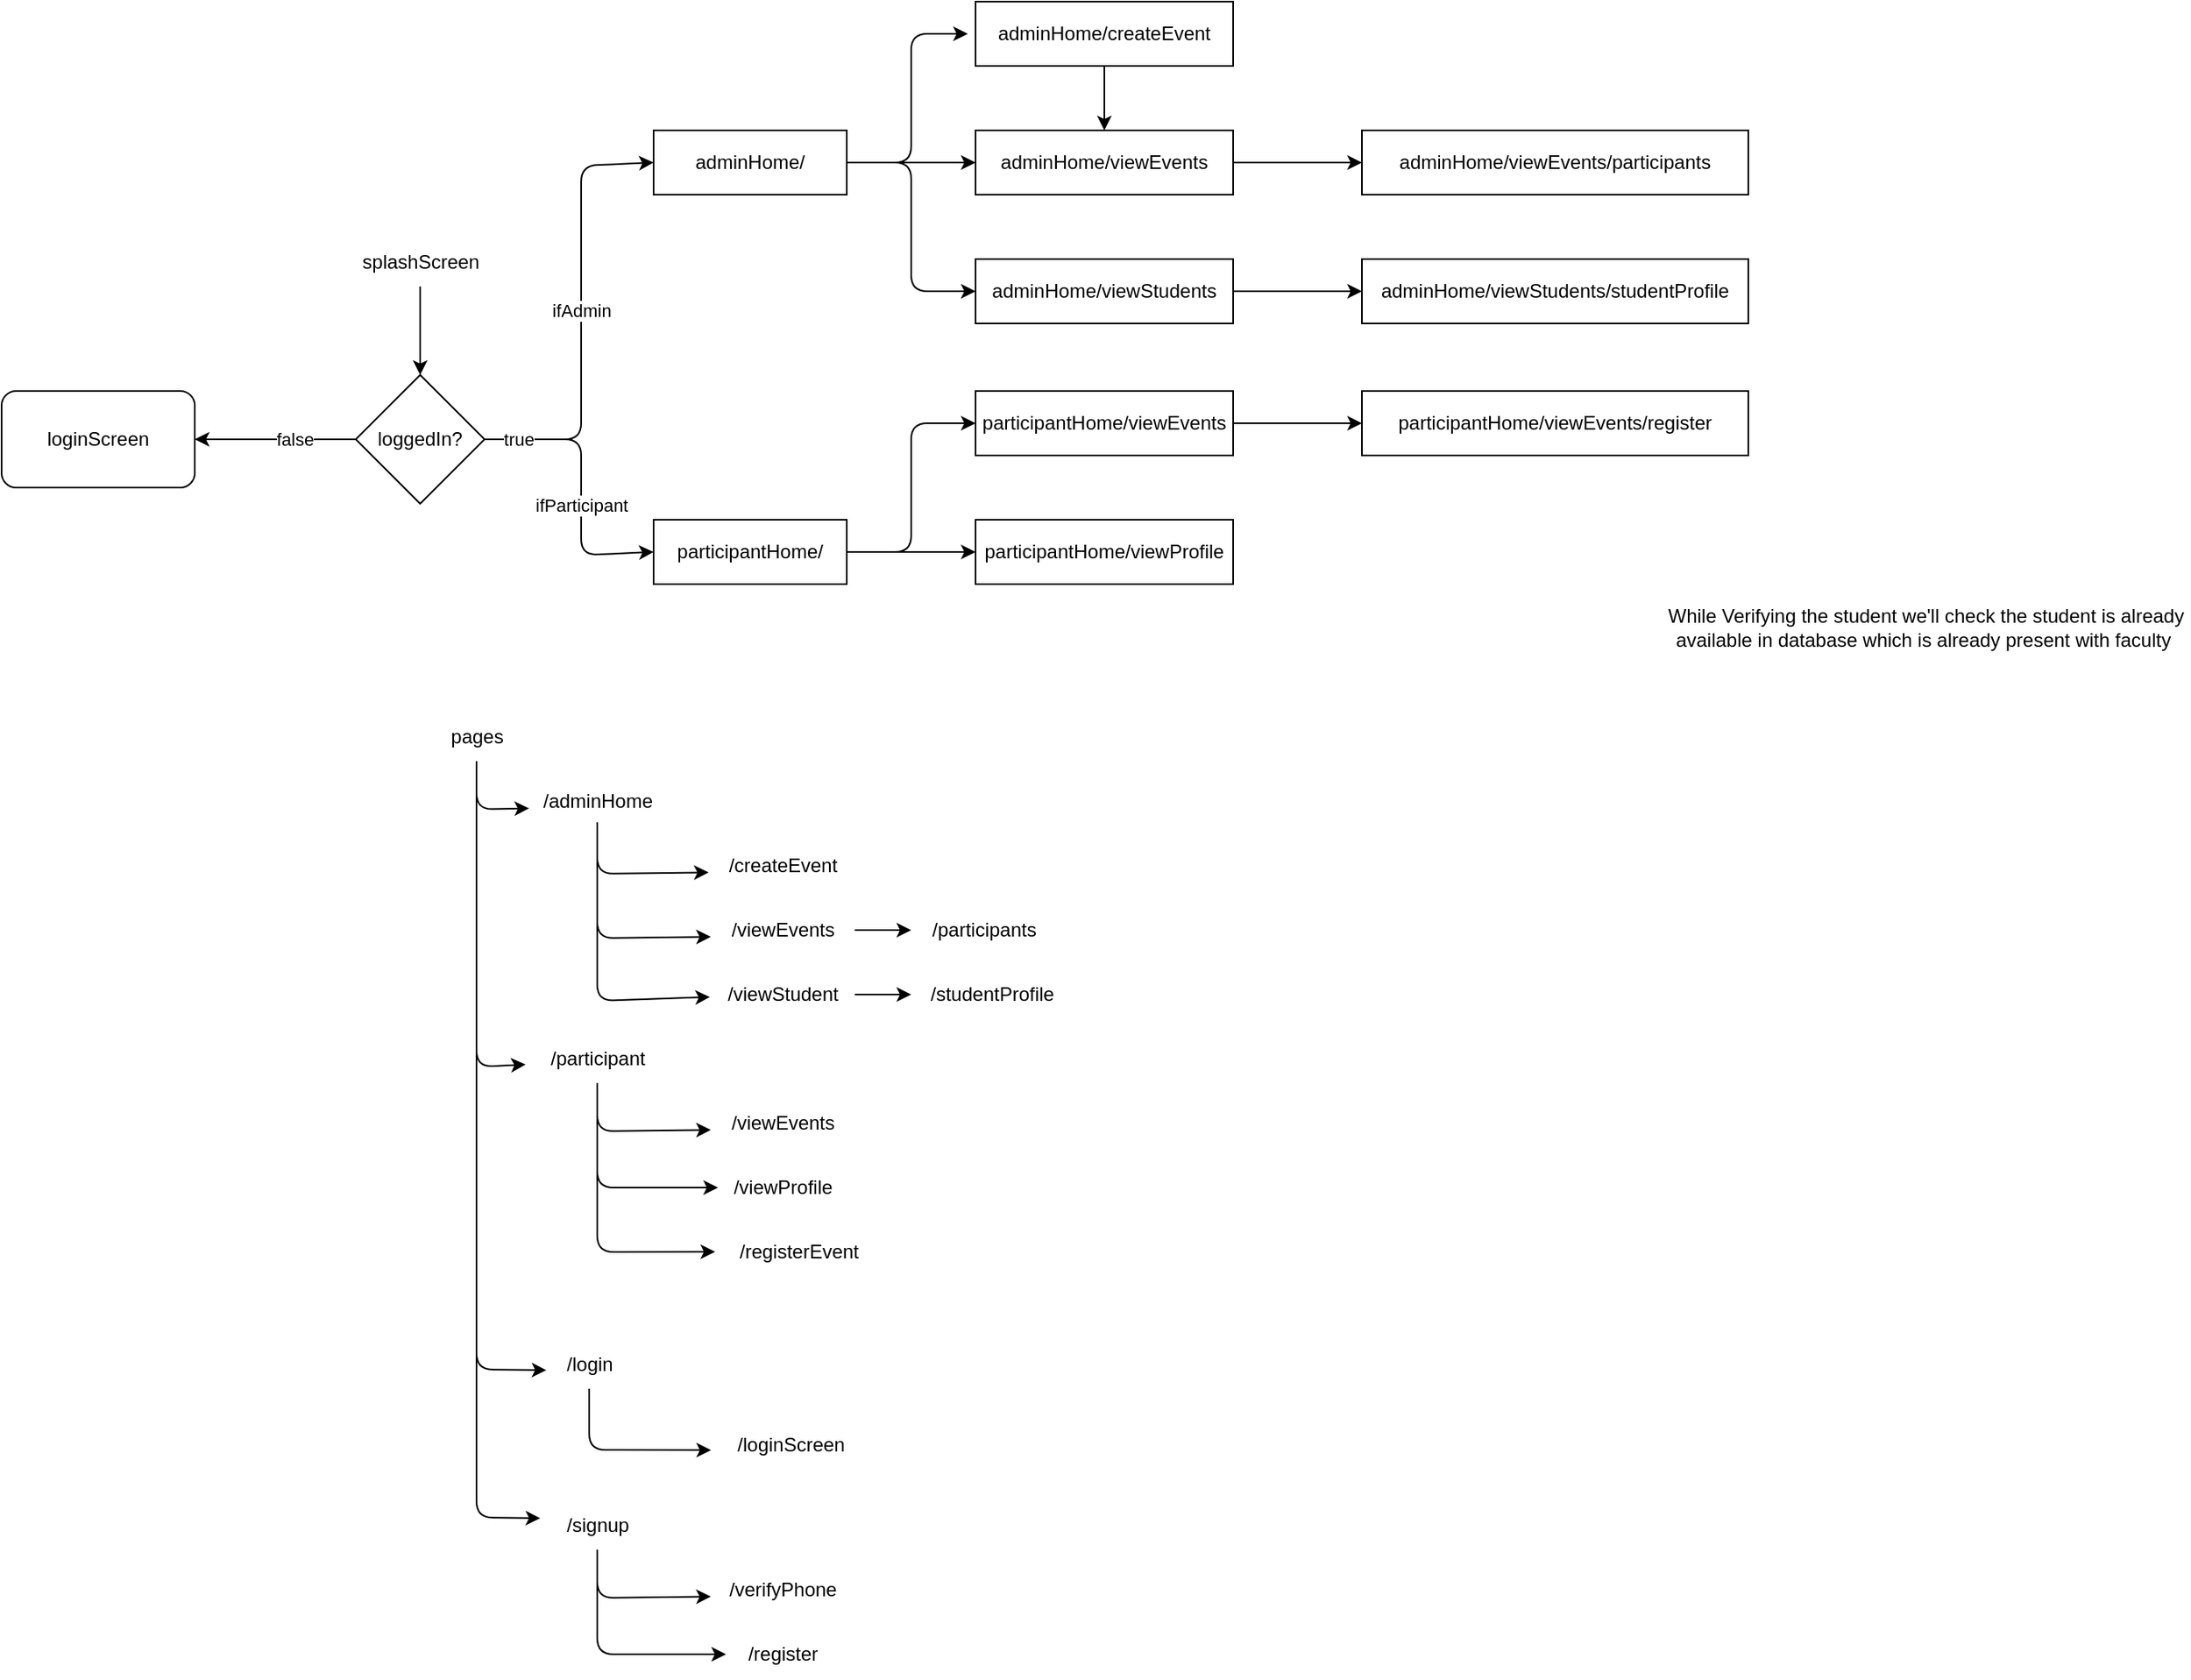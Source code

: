 <mxfile>
    <diagram id="9gfhStkheucHAAu3ruJu" name="Page-1">
        <mxGraphModel dx="1730" dy="185" grid="0" gridSize="10" guides="1" tooltips="1" connect="1" arrows="1" fold="1" page="0" pageScale="1" pageWidth="1100" pageHeight="850" background="none" math="0" shadow="0">
            <root>
                <mxCell id="0"/>
                <mxCell id="1" parent="0"/>
                <mxCell id="25" value="" style="edgeStyle=none;html=1;" parent="1" source="21" target="24" edge="1">
                    <mxGeometry relative="1" as="geometry"/>
                </mxCell>
                <mxCell id="21" value="splashScreen" style="text;html=1;align=center;verticalAlign=middle;resizable=0;points=[];autosize=1;strokeColor=none;fillColor=none;" parent="1" vertex="1">
                    <mxGeometry x="-595" y="385" width="100" height="30" as="geometry"/>
                </mxCell>
                <mxCell id="33" value="" style="edgeStyle=none;html=1;entryX=0;entryY=0.5;entryDx=0;entryDy=0;" parent="1" source="24" target="32" edge="1">
                    <mxGeometry relative="1" as="geometry">
                        <Array as="points">
                            <mxPoint x="-445" y="510"/>
                            <mxPoint x="-445" y="450"/>
                            <mxPoint x="-445" y="340"/>
                        </Array>
                    </mxGeometry>
                </mxCell>
                <mxCell id="34" value="ifAdmin" style="edgeLabel;html=1;align=center;verticalAlign=middle;resizable=0;points=[];" parent="33" vertex="1" connectable="0">
                    <mxGeometry x="-0.225" relative="1" as="geometry">
                        <mxPoint y="-34" as="offset"/>
                    </mxGeometry>
                </mxCell>
                <mxCell id="36" style="edgeStyle=none;html=1;exitX=1;exitY=0.5;exitDx=0;exitDy=0;entryX=0;entryY=0.5;entryDx=0;entryDy=0;" parent="1" source="24" target="35" edge="1">
                    <mxGeometry relative="1" as="geometry">
                        <Array as="points">
                            <mxPoint x="-445" y="510"/>
                            <mxPoint x="-445" y="582"/>
                        </Array>
                    </mxGeometry>
                </mxCell>
                <mxCell id="37" value="ifParticipant" style="edgeLabel;html=1;align=center;verticalAlign=middle;resizable=0;points=[];" parent="36" vertex="1" connectable="0">
                    <mxGeometry x="0.186" relative="1" as="geometry">
                        <mxPoint y="-4" as="offset"/>
                    </mxGeometry>
                </mxCell>
                <mxCell id="45" value="true" style="edgeLabel;html=1;align=center;verticalAlign=middle;resizable=0;points=[];" parent="36" vertex="1" connectable="0">
                    <mxGeometry x="-0.766" y="-2" relative="1" as="geometry">
                        <mxPoint y="-2" as="offset"/>
                    </mxGeometry>
                </mxCell>
                <mxCell id="49" value="" style="edgeStyle=none;html=1;" parent="1" source="24" target="48" edge="1">
                    <mxGeometry relative="1" as="geometry"/>
                </mxCell>
                <mxCell id="50" value="false" style="edgeLabel;html=1;align=center;verticalAlign=middle;resizable=0;points=[];" parent="49" vertex="1" connectable="0">
                    <mxGeometry x="-0.231" relative="1" as="geometry">
                        <mxPoint as="offset"/>
                    </mxGeometry>
                </mxCell>
                <mxCell id="24" value="loggedIn?" style="rhombus;whiteSpace=wrap;html=1;" parent="1" vertex="1">
                    <mxGeometry x="-585" y="470" width="80" height="80" as="geometry"/>
                </mxCell>
                <mxCell id="39" value="" style="edgeStyle=none;html=1;entryX=-0.03;entryY=0.501;entryDx=0;entryDy=0;entryPerimeter=0;" parent="1" source="32" target="38" edge="1">
                    <mxGeometry relative="1" as="geometry">
                        <Array as="points">
                            <mxPoint x="-240" y="338"/>
                            <mxPoint x="-240" y="258"/>
                        </Array>
                    </mxGeometry>
                </mxCell>
                <mxCell id="44" style="edgeStyle=none;html=1;entryX=0;entryY=0.5;entryDx=0;entryDy=0;" parent="1" source="32" target="43" edge="1">
                    <mxGeometry relative="1" as="geometry">
                        <Array as="points">
                            <mxPoint x="-240" y="338"/>
                            <mxPoint x="-240" y="418"/>
                        </Array>
                    </mxGeometry>
                </mxCell>
                <mxCell id="32" value="adminHome/" style="whiteSpace=wrap;html=1;" parent="1" vertex="1">
                    <mxGeometry x="-400" y="318" width="120" height="40" as="geometry"/>
                </mxCell>
                <mxCell id="47" value="" style="edgeStyle=none;html=1;" parent="1" source="35" target="46" edge="1">
                    <mxGeometry relative="1" as="geometry">
                        <Array as="points">
                            <mxPoint x="-240" y="580"/>
                            <mxPoint x="-240" y="500"/>
                        </Array>
                    </mxGeometry>
                </mxCell>
                <mxCell id="54" style="edgeStyle=none;html=1;entryX=0;entryY=0.5;entryDx=0;entryDy=0;" parent="1" source="35" target="53" edge="1">
                    <mxGeometry relative="1" as="geometry"/>
                </mxCell>
                <mxCell id="35" value="participantHome/" style="whiteSpace=wrap;html=1;" parent="1" vertex="1">
                    <mxGeometry x="-400" y="560" width="120" height="40" as="geometry"/>
                </mxCell>
                <mxCell id="41" value="" style="edgeStyle=none;html=1;exitX=1;exitY=0.5;exitDx=0;exitDy=0;" parent="1" source="32" target="40" edge="1">
                    <mxGeometry relative="1" as="geometry"/>
                </mxCell>
                <mxCell id="52" value="" style="edgeStyle=none;html=1;entryX=0.5;entryY=0;entryDx=0;entryDy=0;" parent="1" source="38" target="40" edge="1">
                    <mxGeometry relative="1" as="geometry">
                        <mxPoint x="40.0" y="258" as="targetPoint"/>
                    </mxGeometry>
                </mxCell>
                <mxCell id="38" value="adminHome/createEvent" style="whiteSpace=wrap;html=1;" parent="1" vertex="1">
                    <mxGeometry x="-200" y="238" width="160" height="40" as="geometry"/>
                </mxCell>
                <mxCell id="56" value="" style="edgeStyle=none;html=1;" parent="1" source="40" target="55" edge="1">
                    <mxGeometry relative="1" as="geometry"/>
                </mxCell>
                <mxCell id="40" value="adminHome/viewEvents" style="whiteSpace=wrap;html=1;" parent="1" vertex="1">
                    <mxGeometry x="-200" y="318" width="160" height="40" as="geometry"/>
                </mxCell>
                <mxCell id="58" value="" style="edgeStyle=none;html=1;" parent="1" source="43" target="57" edge="1">
                    <mxGeometry relative="1" as="geometry"/>
                </mxCell>
                <mxCell id="43" value="adminHome/viewStudents" style="whiteSpace=wrap;html=1;" parent="1" vertex="1">
                    <mxGeometry x="-200" y="398" width="160" height="40" as="geometry"/>
                </mxCell>
                <mxCell id="88" value="" style="edgeStyle=none;html=1;" parent="1" source="46" target="87" edge="1">
                    <mxGeometry relative="1" as="geometry"/>
                </mxCell>
                <mxCell id="46" value="participantHome/viewEvents" style="whiteSpace=wrap;html=1;" parent="1" vertex="1">
                    <mxGeometry x="-200" y="480" width="160" height="40" as="geometry"/>
                </mxCell>
                <mxCell id="48" value="loginScreen" style="rounded=1;whiteSpace=wrap;html=1;" parent="1" vertex="1">
                    <mxGeometry x="-805" y="480" width="120" height="60" as="geometry"/>
                </mxCell>
                <mxCell id="53" value="participantHome/viewProfile" style="whiteSpace=wrap;html=1;" parent="1" vertex="1">
                    <mxGeometry x="-200" y="560" width="160" height="40" as="geometry"/>
                </mxCell>
                <mxCell id="55" value="adminHome/viewEvents/participants" style="whiteSpace=wrap;html=1;" parent="1" vertex="1">
                    <mxGeometry x="40" y="318" width="240" height="40" as="geometry"/>
                </mxCell>
                <mxCell id="57" value="adminHome/viewStudents/studentProfile" style="whiteSpace=wrap;html=1;" parent="1" vertex="1">
                    <mxGeometry x="40" y="398" width="240" height="40" as="geometry"/>
                </mxCell>
                <mxCell id="87" value="participantHome/viewEvents/register" style="whiteSpace=wrap;html=1;" parent="1" vertex="1">
                    <mxGeometry x="40" y="480" width="240" height="40" as="geometry"/>
                </mxCell>
                <mxCell id="94" style="edgeStyle=none;html=1;entryX=-0.004;entryY=0.667;entryDx=0;entryDy=0;entryPerimeter=0;" parent="1" source="89" target="90" edge="1">
                    <mxGeometry relative="1" as="geometry">
                        <Array as="points">
                            <mxPoint x="-510" y="740"/>
                        </Array>
                    </mxGeometry>
                </mxCell>
                <mxCell id="118" style="edgeStyle=none;html=1;entryX=-0.056;entryY=0.618;entryDx=0;entryDy=0;entryPerimeter=0;" parent="1" source="89" target="110" edge="1">
                    <mxGeometry relative="1" as="geometry">
                        <Array as="points">
                            <mxPoint x="-510" y="900"/>
                        </Array>
                    </mxGeometry>
                </mxCell>
                <mxCell id="120" style="edgeStyle=none;html=1;entryX=-0.032;entryY=0.615;entryDx=0;entryDy=0;entryPerimeter=0;" parent="1" source="89" target="119" edge="1">
                    <mxGeometry relative="1" as="geometry">
                        <Array as="points">
                            <mxPoint x="-510" y="1088"/>
                        </Array>
                    </mxGeometry>
                </mxCell>
                <mxCell id="135" style="edgeStyle=none;html=1;entryX=-0.09;entryY=0.349;entryDx=0;entryDy=0;entryPerimeter=0;" parent="1" source="89" target="131" edge="1">
                    <mxGeometry relative="1" as="geometry">
                        <Array as="points">
                            <mxPoint x="-510" y="1180"/>
                        </Array>
                    </mxGeometry>
                </mxCell>
                <mxCell id="89" value="pages" style="text;html=1;align=center;verticalAlign=middle;resizable=0;points=[];autosize=1;strokeColor=none;fillColor=none;" parent="1" vertex="1">
                    <mxGeometry x="-540" y="680" width="60" height="30" as="geometry"/>
                </mxCell>
                <mxCell id="95" style="edgeStyle=none;html=1;entryX=-0.009;entryY=0.639;entryDx=0;entryDy=0;entryPerimeter=0;" parent="1" source="90" target="92" edge="1">
                    <mxGeometry relative="1" as="geometry">
                        <Array as="points">
                            <mxPoint x="-435" y="780"/>
                        </Array>
                    </mxGeometry>
                </mxCell>
                <mxCell id="97" style="edgeStyle=none;html=1;entryX=0.006;entryY=0.637;entryDx=0;entryDy=0;entryPerimeter=0;" parent="1" source="90" target="96" edge="1">
                    <mxGeometry relative="1" as="geometry">
                        <Array as="points">
                            <mxPoint x="-435" y="820"/>
                        </Array>
                    </mxGeometry>
                </mxCell>
                <mxCell id="99" style="edgeStyle=none;html=1;" parent="1" source="90" target="98" edge="1">
                    <mxGeometry relative="1" as="geometry">
                        <Array as="points">
                            <mxPoint x="-435" y="859"/>
                        </Array>
                    </mxGeometry>
                </mxCell>
                <mxCell id="90" value="/adminHome" style="text;html=1;align=center;verticalAlign=middle;resizable=0;points=[];autosize=1;strokeColor=none;fillColor=none;" parent="1" vertex="1">
                    <mxGeometry x="-477" y="722" width="84" height="26" as="geometry"/>
                </mxCell>
                <mxCell id="92" value="/createEvent" style="text;html=1;align=center;verticalAlign=middle;resizable=0;points=[];autosize=1;strokeColor=none;fillColor=none;" parent="1" vertex="1">
                    <mxGeometry x="-365" y="760" width="90" height="30" as="geometry"/>
                </mxCell>
                <mxCell id="106" style="edgeStyle=none;html=1;" parent="1" source="96" target="105" edge="1">
                    <mxGeometry relative="1" as="geometry"/>
                </mxCell>
                <mxCell id="96" value="/viewEvents" style="text;html=1;align=center;verticalAlign=middle;resizable=0;points=[];autosize=1;strokeColor=none;fillColor=none;" parent="1" vertex="1">
                    <mxGeometry x="-365" y="800" width="90" height="30" as="geometry"/>
                </mxCell>
                <mxCell id="101" value="" style="edgeStyle=none;html=1;" parent="1" source="98" target="100" edge="1">
                    <mxGeometry relative="1" as="geometry"/>
                </mxCell>
                <mxCell id="98" value="/viewStudent" style="text;html=1;align=center;verticalAlign=middle;resizable=0;points=[];autosize=1;strokeColor=none;fillColor=none;" parent="1" vertex="1">
                    <mxGeometry x="-365" y="840" width="90" height="30" as="geometry"/>
                </mxCell>
                <mxCell id="100" value="/studentProfile" style="text;html=1;align=center;verticalAlign=middle;resizable=0;points=[];autosize=1;strokeColor=none;fillColor=none;" parent="1" vertex="1">
                    <mxGeometry x="-240" y="840" width="100" height="30" as="geometry"/>
                </mxCell>
                <mxCell id="105" value="/participants" style="text;html=1;align=center;verticalAlign=middle;resizable=0;points=[];autosize=1;strokeColor=none;fillColor=none;" parent="1" vertex="1">
                    <mxGeometry x="-240" y="800" width="90" height="30" as="geometry"/>
                </mxCell>
                <mxCell id="108" style="edgeStyle=none;html=1;entryX=0.006;entryY=0.637;entryDx=0;entryDy=0;entryPerimeter=0;" parent="1" source="110" target="113" edge="1">
                    <mxGeometry relative="1" as="geometry">
                        <Array as="points">
                            <mxPoint x="-435" y="940"/>
                        </Array>
                    </mxGeometry>
                </mxCell>
                <mxCell id="109" style="edgeStyle=none;html=1;" parent="1" source="110" target="115" edge="1">
                    <mxGeometry relative="1" as="geometry">
                        <Array as="points">
                            <mxPoint x="-435" y="975"/>
                        </Array>
                    </mxGeometry>
                </mxCell>
                <mxCell id="124" style="edgeStyle=none;html=1;entryX=-0.018;entryY=0.497;entryDx=0;entryDy=0;entryPerimeter=0;" parent="1" source="110" target="117" edge="1">
                    <mxGeometry relative="1" as="geometry">
                        <Array as="points">
                            <mxPoint x="-435" y="1015"/>
                        </Array>
                    </mxGeometry>
                </mxCell>
                <mxCell id="110" value="/participant" style="text;html=1;align=center;verticalAlign=middle;resizable=0;points=[];autosize=1;strokeColor=none;fillColor=none;" parent="1" vertex="1">
                    <mxGeometry x="-475" y="880" width="80" height="30" as="geometry"/>
                </mxCell>
                <mxCell id="113" value="/viewEvents" style="text;html=1;align=center;verticalAlign=middle;resizable=0;points=[];autosize=1;strokeColor=none;fillColor=none;" parent="1" vertex="1">
                    <mxGeometry x="-365" y="920" width="90" height="30" as="geometry"/>
                </mxCell>
                <mxCell id="115" value="/viewProfile" style="text;html=1;align=center;verticalAlign=middle;resizable=0;points=[];autosize=1;strokeColor=none;fillColor=none;" parent="1" vertex="1">
                    <mxGeometry x="-360" y="960" width="80" height="30" as="geometry"/>
                </mxCell>
                <mxCell id="117" value="/registerEvent" style="text;html=1;align=center;verticalAlign=middle;resizable=0;points=[];autosize=1;strokeColor=none;fillColor=none;" parent="1" vertex="1">
                    <mxGeometry x="-360" y="1000" width="100" height="30" as="geometry"/>
                </mxCell>
                <mxCell id="125" style="edgeStyle=none;html=1;entryX=-0.048;entryY=0.606;entryDx=0;entryDy=0;entryPerimeter=0;" parent="1" source="119" target="123" edge="1">
                    <mxGeometry relative="1" as="geometry">
                        <Array as="points">
                            <mxPoint x="-440" y="1138"/>
                        </Array>
                    </mxGeometry>
                </mxCell>
                <mxCell id="119" value="/login" style="text;html=1;align=center;verticalAlign=middle;resizable=0;points=[];autosize=1;strokeColor=none;fillColor=none;" parent="1" vertex="1">
                    <mxGeometry x="-465" y="1070" width="50" height="30" as="geometry"/>
                </mxCell>
                <mxCell id="123" value="/loginScreen" style="text;html=1;align=center;verticalAlign=middle;resizable=0;points=[];autosize=1;strokeColor=none;fillColor=none;" parent="1" vertex="1">
                    <mxGeometry x="-360" y="1120" width="90" height="30" as="geometry"/>
                </mxCell>
                <mxCell id="128" style="edgeStyle=none;html=1;entryX=0.006;entryY=0.637;entryDx=0;entryDy=0;entryPerimeter=0;" parent="1" source="131" target="132" edge="1">
                    <mxGeometry relative="1" as="geometry">
                        <Array as="points">
                            <mxPoint x="-435" y="1230"/>
                        </Array>
                    </mxGeometry>
                </mxCell>
                <mxCell id="129" style="edgeStyle=none;html=1;" parent="1" source="131" target="133" edge="1">
                    <mxGeometry relative="1" as="geometry">
                        <Array as="points">
                            <mxPoint x="-435" y="1265"/>
                        </Array>
                    </mxGeometry>
                </mxCell>
                <mxCell id="131" value="/signup" style="text;html=1;align=center;verticalAlign=middle;resizable=0;points=[];autosize=1;strokeColor=none;fillColor=none;" parent="1" vertex="1">
                    <mxGeometry x="-465" y="1170" width="60" height="30" as="geometry"/>
                </mxCell>
                <mxCell id="132" value="/verifyPhone" style="text;html=1;align=center;verticalAlign=middle;resizable=0;points=[];autosize=1;strokeColor=none;fillColor=none;" parent="1" vertex="1">
                    <mxGeometry x="-365" y="1210" width="90" height="30" as="geometry"/>
                </mxCell>
                <mxCell id="133" value="/register" style="text;html=1;align=center;verticalAlign=middle;resizable=0;points=[];autosize=1;strokeColor=none;fillColor=none;" parent="1" vertex="1">
                    <mxGeometry x="-355" y="1250" width="70" height="30" as="geometry"/>
                </mxCell>
                <mxCell id="136" value="While Verifying the student we'll check the student is already &lt;br&gt;available in database which is already present with faculty&amp;nbsp;" style="text;html=1;align=center;verticalAlign=middle;resizable=0;points=[];autosize=1;strokeColor=none;fillColor=none;" vertex="1" parent="1">
                    <mxGeometry x="226" y="606" width="328" height="41" as="geometry"/>
                </mxCell>
            </root>
        </mxGraphModel>
    </diagram>
</mxfile>